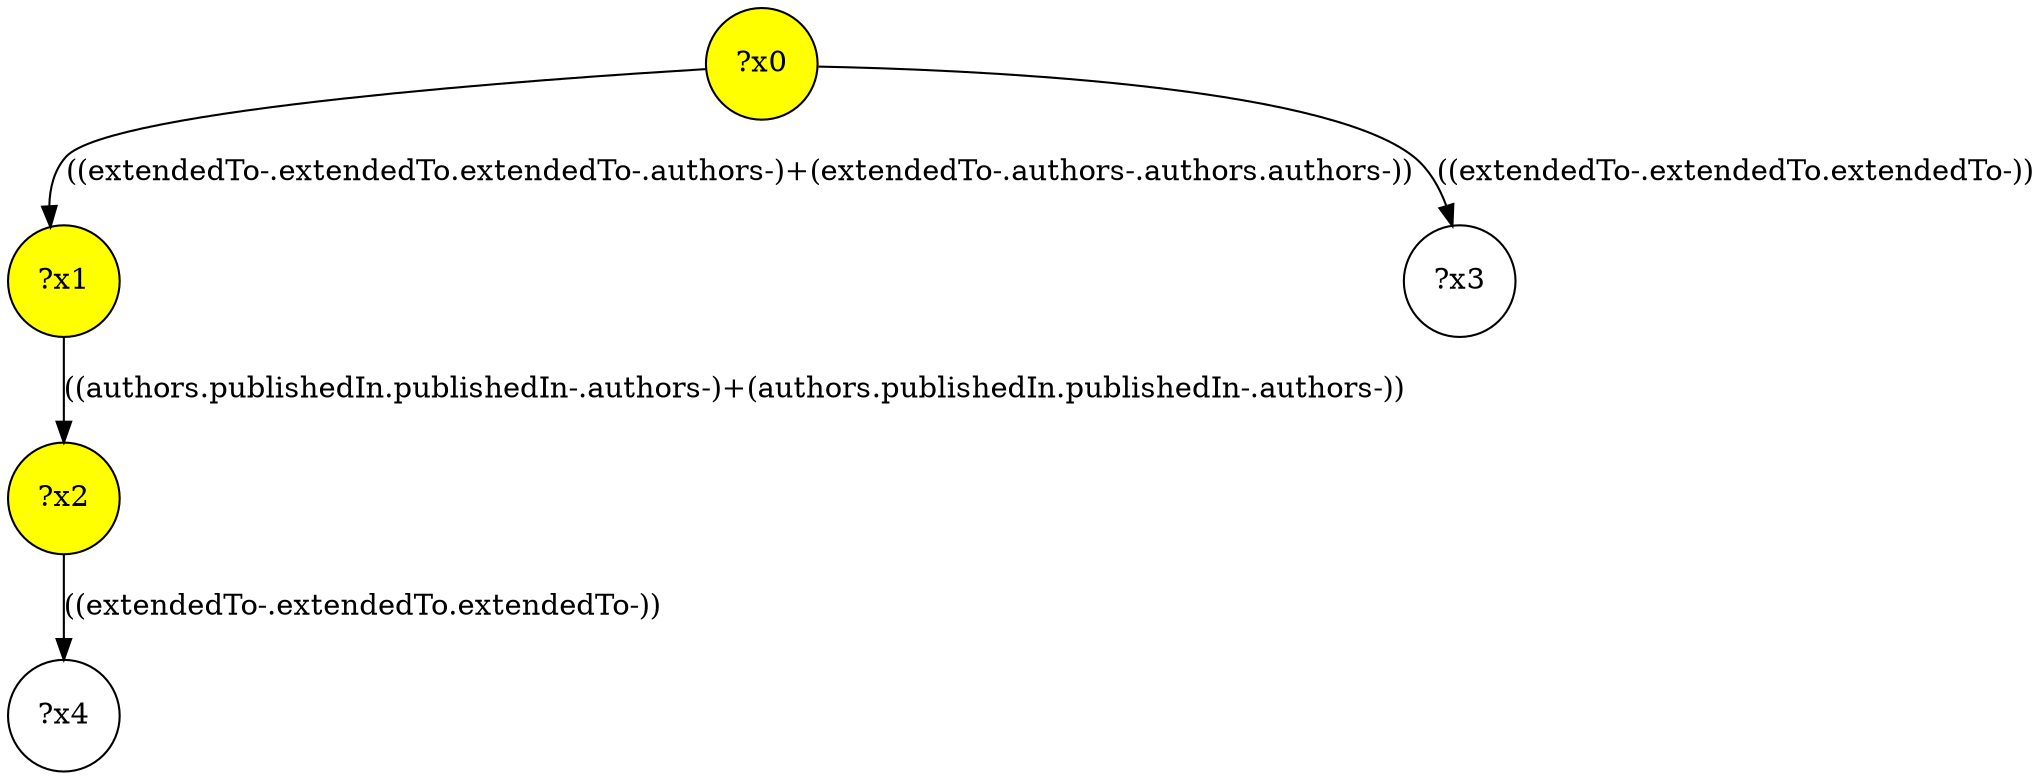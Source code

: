digraph g {
	x0 [fillcolor="yellow", style="filled," shape=circle, label="?x0"];
	x2 [fillcolor="yellow", style="filled," shape=circle, label="?x2"];
	x1 [fillcolor="yellow", style="filled," shape=circle, label="?x1"];
	x0 -> x1 [label="((extendedTo-.extendedTo.extendedTo-.authors-)+(extendedTo-.authors-.authors.authors-))"];
	x1 -> x2 [label="((authors.publishedIn.publishedIn-.authors-)+(authors.publishedIn.publishedIn-.authors-))"];
	x3 [shape=circle, label="?x3"];
	x0 -> x3 [label="((extendedTo-.extendedTo.extendedTo-))"];
	x4 [shape=circle, label="?x4"];
	x2 -> x4 [label="((extendedTo-.extendedTo.extendedTo-))"];
}
